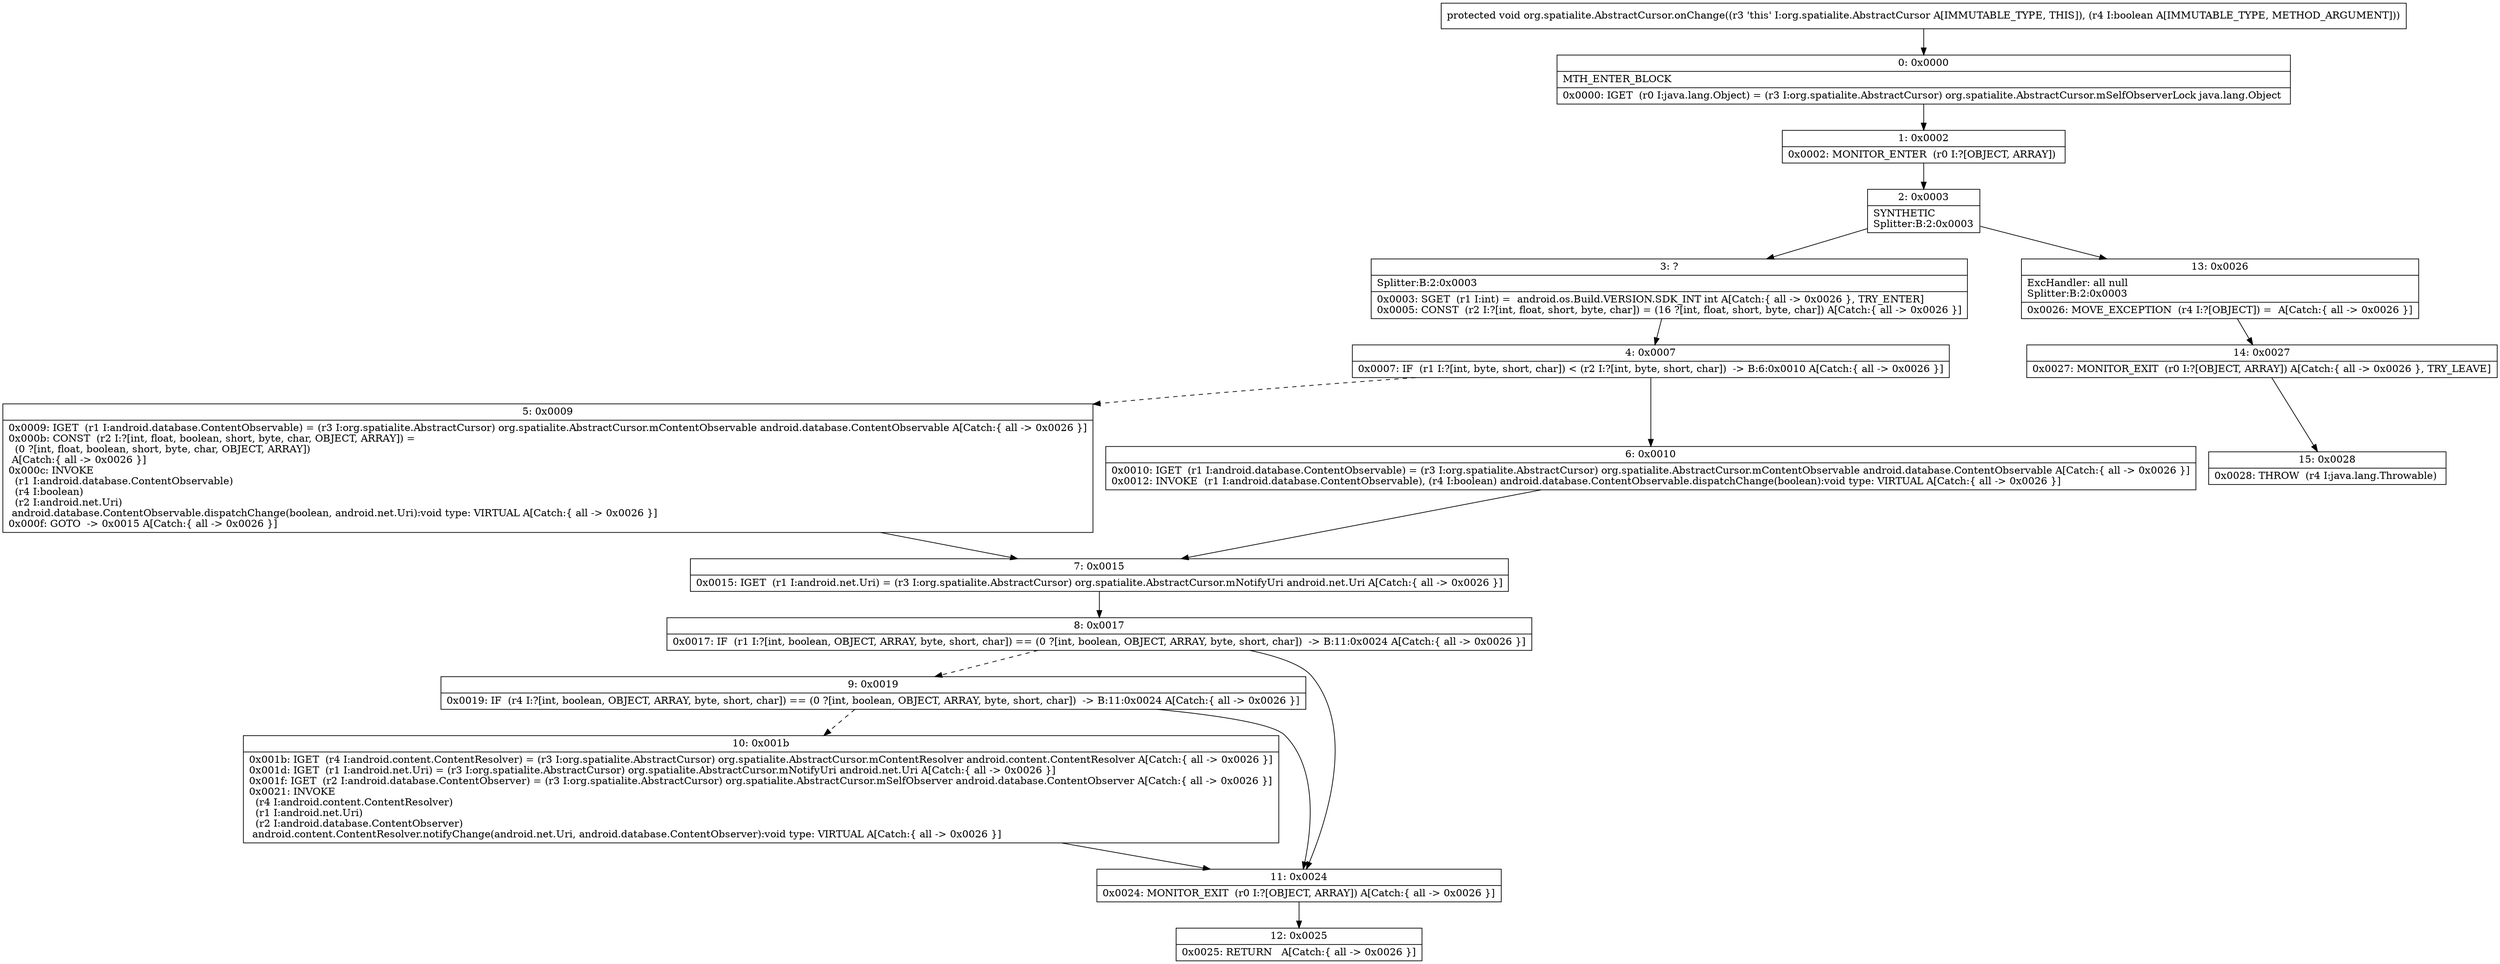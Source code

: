 digraph "CFG fororg.spatialite.AbstractCursor.onChange(Z)V" {
Node_0 [shape=record,label="{0\:\ 0x0000|MTH_ENTER_BLOCK\l|0x0000: IGET  (r0 I:java.lang.Object) = (r3 I:org.spatialite.AbstractCursor) org.spatialite.AbstractCursor.mSelfObserverLock java.lang.Object \l}"];
Node_1 [shape=record,label="{1\:\ 0x0002|0x0002: MONITOR_ENTER  (r0 I:?[OBJECT, ARRAY]) \l}"];
Node_2 [shape=record,label="{2\:\ 0x0003|SYNTHETIC\lSplitter:B:2:0x0003\l}"];
Node_3 [shape=record,label="{3\:\ ?|Splitter:B:2:0x0003\l|0x0003: SGET  (r1 I:int) =  android.os.Build.VERSION.SDK_INT int A[Catch:\{ all \-\> 0x0026 \}, TRY_ENTER]\l0x0005: CONST  (r2 I:?[int, float, short, byte, char]) = (16 ?[int, float, short, byte, char]) A[Catch:\{ all \-\> 0x0026 \}]\l}"];
Node_4 [shape=record,label="{4\:\ 0x0007|0x0007: IF  (r1 I:?[int, byte, short, char]) \< (r2 I:?[int, byte, short, char])  \-\> B:6:0x0010 A[Catch:\{ all \-\> 0x0026 \}]\l}"];
Node_5 [shape=record,label="{5\:\ 0x0009|0x0009: IGET  (r1 I:android.database.ContentObservable) = (r3 I:org.spatialite.AbstractCursor) org.spatialite.AbstractCursor.mContentObservable android.database.ContentObservable A[Catch:\{ all \-\> 0x0026 \}]\l0x000b: CONST  (r2 I:?[int, float, boolean, short, byte, char, OBJECT, ARRAY]) = \l  (0 ?[int, float, boolean, short, byte, char, OBJECT, ARRAY])\l A[Catch:\{ all \-\> 0x0026 \}]\l0x000c: INVOKE  \l  (r1 I:android.database.ContentObservable)\l  (r4 I:boolean)\l  (r2 I:android.net.Uri)\l android.database.ContentObservable.dispatchChange(boolean, android.net.Uri):void type: VIRTUAL A[Catch:\{ all \-\> 0x0026 \}]\l0x000f: GOTO  \-\> 0x0015 A[Catch:\{ all \-\> 0x0026 \}]\l}"];
Node_6 [shape=record,label="{6\:\ 0x0010|0x0010: IGET  (r1 I:android.database.ContentObservable) = (r3 I:org.spatialite.AbstractCursor) org.spatialite.AbstractCursor.mContentObservable android.database.ContentObservable A[Catch:\{ all \-\> 0x0026 \}]\l0x0012: INVOKE  (r1 I:android.database.ContentObservable), (r4 I:boolean) android.database.ContentObservable.dispatchChange(boolean):void type: VIRTUAL A[Catch:\{ all \-\> 0x0026 \}]\l}"];
Node_7 [shape=record,label="{7\:\ 0x0015|0x0015: IGET  (r1 I:android.net.Uri) = (r3 I:org.spatialite.AbstractCursor) org.spatialite.AbstractCursor.mNotifyUri android.net.Uri A[Catch:\{ all \-\> 0x0026 \}]\l}"];
Node_8 [shape=record,label="{8\:\ 0x0017|0x0017: IF  (r1 I:?[int, boolean, OBJECT, ARRAY, byte, short, char]) == (0 ?[int, boolean, OBJECT, ARRAY, byte, short, char])  \-\> B:11:0x0024 A[Catch:\{ all \-\> 0x0026 \}]\l}"];
Node_9 [shape=record,label="{9\:\ 0x0019|0x0019: IF  (r4 I:?[int, boolean, OBJECT, ARRAY, byte, short, char]) == (0 ?[int, boolean, OBJECT, ARRAY, byte, short, char])  \-\> B:11:0x0024 A[Catch:\{ all \-\> 0x0026 \}]\l}"];
Node_10 [shape=record,label="{10\:\ 0x001b|0x001b: IGET  (r4 I:android.content.ContentResolver) = (r3 I:org.spatialite.AbstractCursor) org.spatialite.AbstractCursor.mContentResolver android.content.ContentResolver A[Catch:\{ all \-\> 0x0026 \}]\l0x001d: IGET  (r1 I:android.net.Uri) = (r3 I:org.spatialite.AbstractCursor) org.spatialite.AbstractCursor.mNotifyUri android.net.Uri A[Catch:\{ all \-\> 0x0026 \}]\l0x001f: IGET  (r2 I:android.database.ContentObserver) = (r3 I:org.spatialite.AbstractCursor) org.spatialite.AbstractCursor.mSelfObserver android.database.ContentObserver A[Catch:\{ all \-\> 0x0026 \}]\l0x0021: INVOKE  \l  (r4 I:android.content.ContentResolver)\l  (r1 I:android.net.Uri)\l  (r2 I:android.database.ContentObserver)\l android.content.ContentResolver.notifyChange(android.net.Uri, android.database.ContentObserver):void type: VIRTUAL A[Catch:\{ all \-\> 0x0026 \}]\l}"];
Node_11 [shape=record,label="{11\:\ 0x0024|0x0024: MONITOR_EXIT  (r0 I:?[OBJECT, ARRAY]) A[Catch:\{ all \-\> 0x0026 \}]\l}"];
Node_12 [shape=record,label="{12\:\ 0x0025|0x0025: RETURN   A[Catch:\{ all \-\> 0x0026 \}]\l}"];
Node_13 [shape=record,label="{13\:\ 0x0026|ExcHandler: all null\lSplitter:B:2:0x0003\l|0x0026: MOVE_EXCEPTION  (r4 I:?[OBJECT]) =  A[Catch:\{ all \-\> 0x0026 \}]\l}"];
Node_14 [shape=record,label="{14\:\ 0x0027|0x0027: MONITOR_EXIT  (r0 I:?[OBJECT, ARRAY]) A[Catch:\{ all \-\> 0x0026 \}, TRY_LEAVE]\l}"];
Node_15 [shape=record,label="{15\:\ 0x0028|0x0028: THROW  (r4 I:java.lang.Throwable) \l}"];
MethodNode[shape=record,label="{protected void org.spatialite.AbstractCursor.onChange((r3 'this' I:org.spatialite.AbstractCursor A[IMMUTABLE_TYPE, THIS]), (r4 I:boolean A[IMMUTABLE_TYPE, METHOD_ARGUMENT])) }"];
MethodNode -> Node_0;
Node_0 -> Node_1;
Node_1 -> Node_2;
Node_2 -> Node_3;
Node_2 -> Node_13;
Node_3 -> Node_4;
Node_4 -> Node_5[style=dashed];
Node_4 -> Node_6;
Node_5 -> Node_7;
Node_6 -> Node_7;
Node_7 -> Node_8;
Node_8 -> Node_9[style=dashed];
Node_8 -> Node_11;
Node_9 -> Node_10[style=dashed];
Node_9 -> Node_11;
Node_10 -> Node_11;
Node_11 -> Node_12;
Node_13 -> Node_14;
Node_14 -> Node_15;
}

